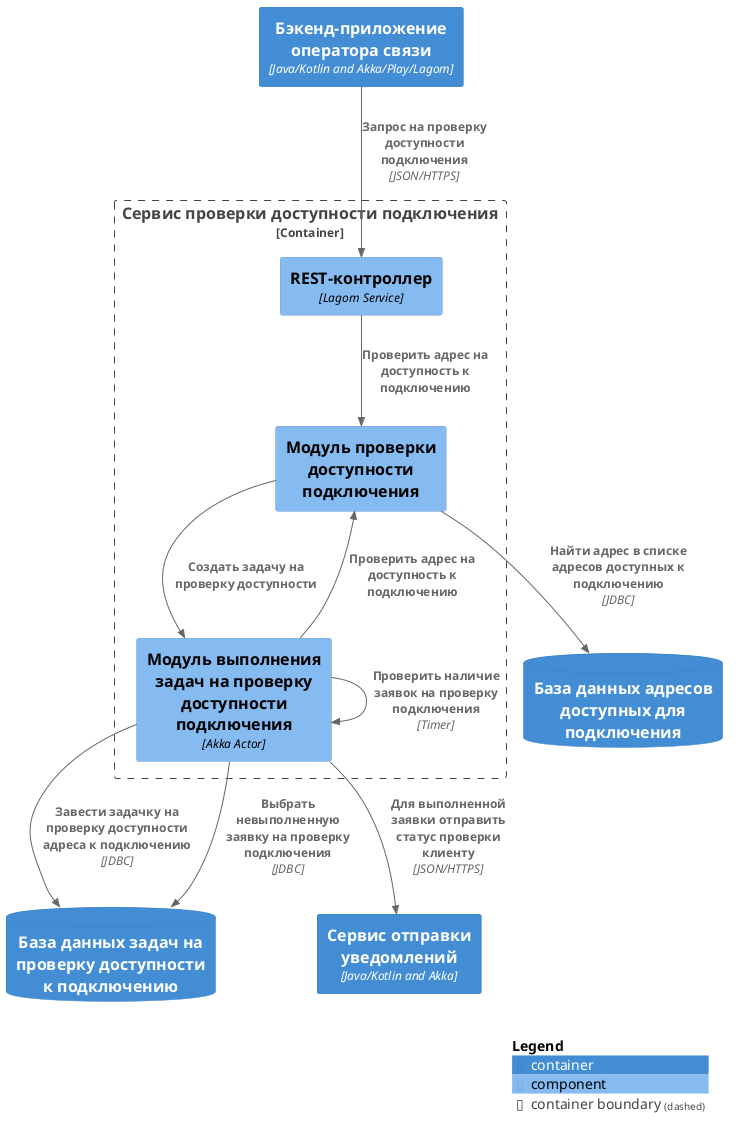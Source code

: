 @startuml Component_Requests_Container
!include <C4/C4_Component>

Container(beContainer, "Бэкенд-приложение оператора связи", "Java/Kotlin and Akka/Play/Lagom")
ContainerDb(dbAvailableContainer, "База данных адресов доступных для подключения")
ContainerDb(dbCheckTasksContainer, "База данных задач на проверку доступности к подключению")
Container(beNotificationsContainer, "Сервис отправки уведомлений", "Java/Kotlin and Akka")

Container_Boundary(beRequestsContainer, "Сервис проверки доступности подключения") {
    Component(restController, "REST-контроллер", "Lagom Service")
    Component(checkConnectAvailableModule, "Модуль проверки доступности подключения")
    Component(requestsWorkerModule, "Модуль выполнения задач на проверку доступности подключения", "Akka Actor")
}

Rel(beContainer, restController, "Запрос на проверку доступности подключения", "JSON/HTTPS")
Rel(restController, checkConnectAvailableModule, "Проверить адрес на доступность к подключению")
Rel(checkConnectAvailableModule, dbAvailableContainer, "Найти адрес в списке адресов доступных к подключению", "JDBC")
Rel(checkConnectAvailableModule, requestsWorkerModule, "Создать задачу на проверку доступности")
Rel(requestsWorkerModule, dbCheckTasksContainer, "Завести задачку на проверку доступности адреса к подключению", "JDBC")
Rel(requestsWorkerModule, requestsWorkerModule, "Проверить наличие заявок на проверку подключения", "Timer")
Rel(requestsWorkerModule, dbCheckTasksContainer, "Выбрать невыполненную заявку на проверку подключения", "JDBC")
Rel(requestsWorkerModule, checkConnectAvailableModule, "Проверить адрес на доступность к подключению")
Rel(requestsWorkerModule, beNotificationsContainer, "Для выполненной заявки отправить статус проверки клиенту", "JSON/HTTPS")

SHOW_LEGEND()
@enduml
